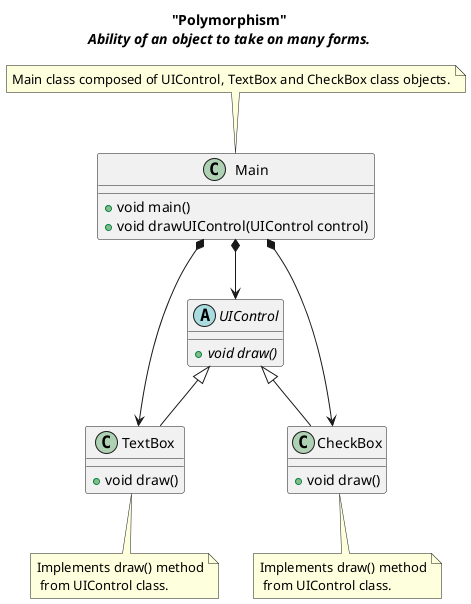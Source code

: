 @startuml
title "Polymorphism"\n<i>Ability of an object to take on many forms.</i>
class Main {
    + void main()
    + void drawUIControl(UIControl control)
}

class TextBox extends UIControl {
    + void draw()
}

class CheckBox extends UIControl {
    + void draw()
}

abstract class UIControl {
    +{abstract} void draw()
}

Main *--> TextBox
Main *--> CheckBox
Main *--> UIControl

note top of Main: Main class composed of UIControl, TextBox and CheckBox class objects.
note bottom of TextBox: Implements draw() method\n from UIControl class.
note bottom of CheckBox: Implements draw() method\n from UIControl class.
@enduml